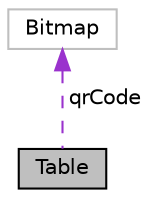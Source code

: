 digraph "Table"
{
 // LATEX_PDF_SIZE
  edge [fontname="Helvetica",fontsize="10",labelfontname="Helvetica",labelfontsize="10"];
  node [fontname="Helvetica",fontsize="10",shape=record];
  Node1 [label="Table",height=0.2,width=0.4,color="black", fillcolor="grey75", style="filled", fontcolor="black",tooltip="POJO for Table."];
  Node2 -> Node1 [dir="back",color="darkorchid3",fontsize="10",style="dashed",label=" qrCode" ,fontname="Helvetica"];
  Node2 [label="Bitmap",height=0.2,width=0.4,color="grey75", fillcolor="white", style="filled",tooltip=" "];
}
